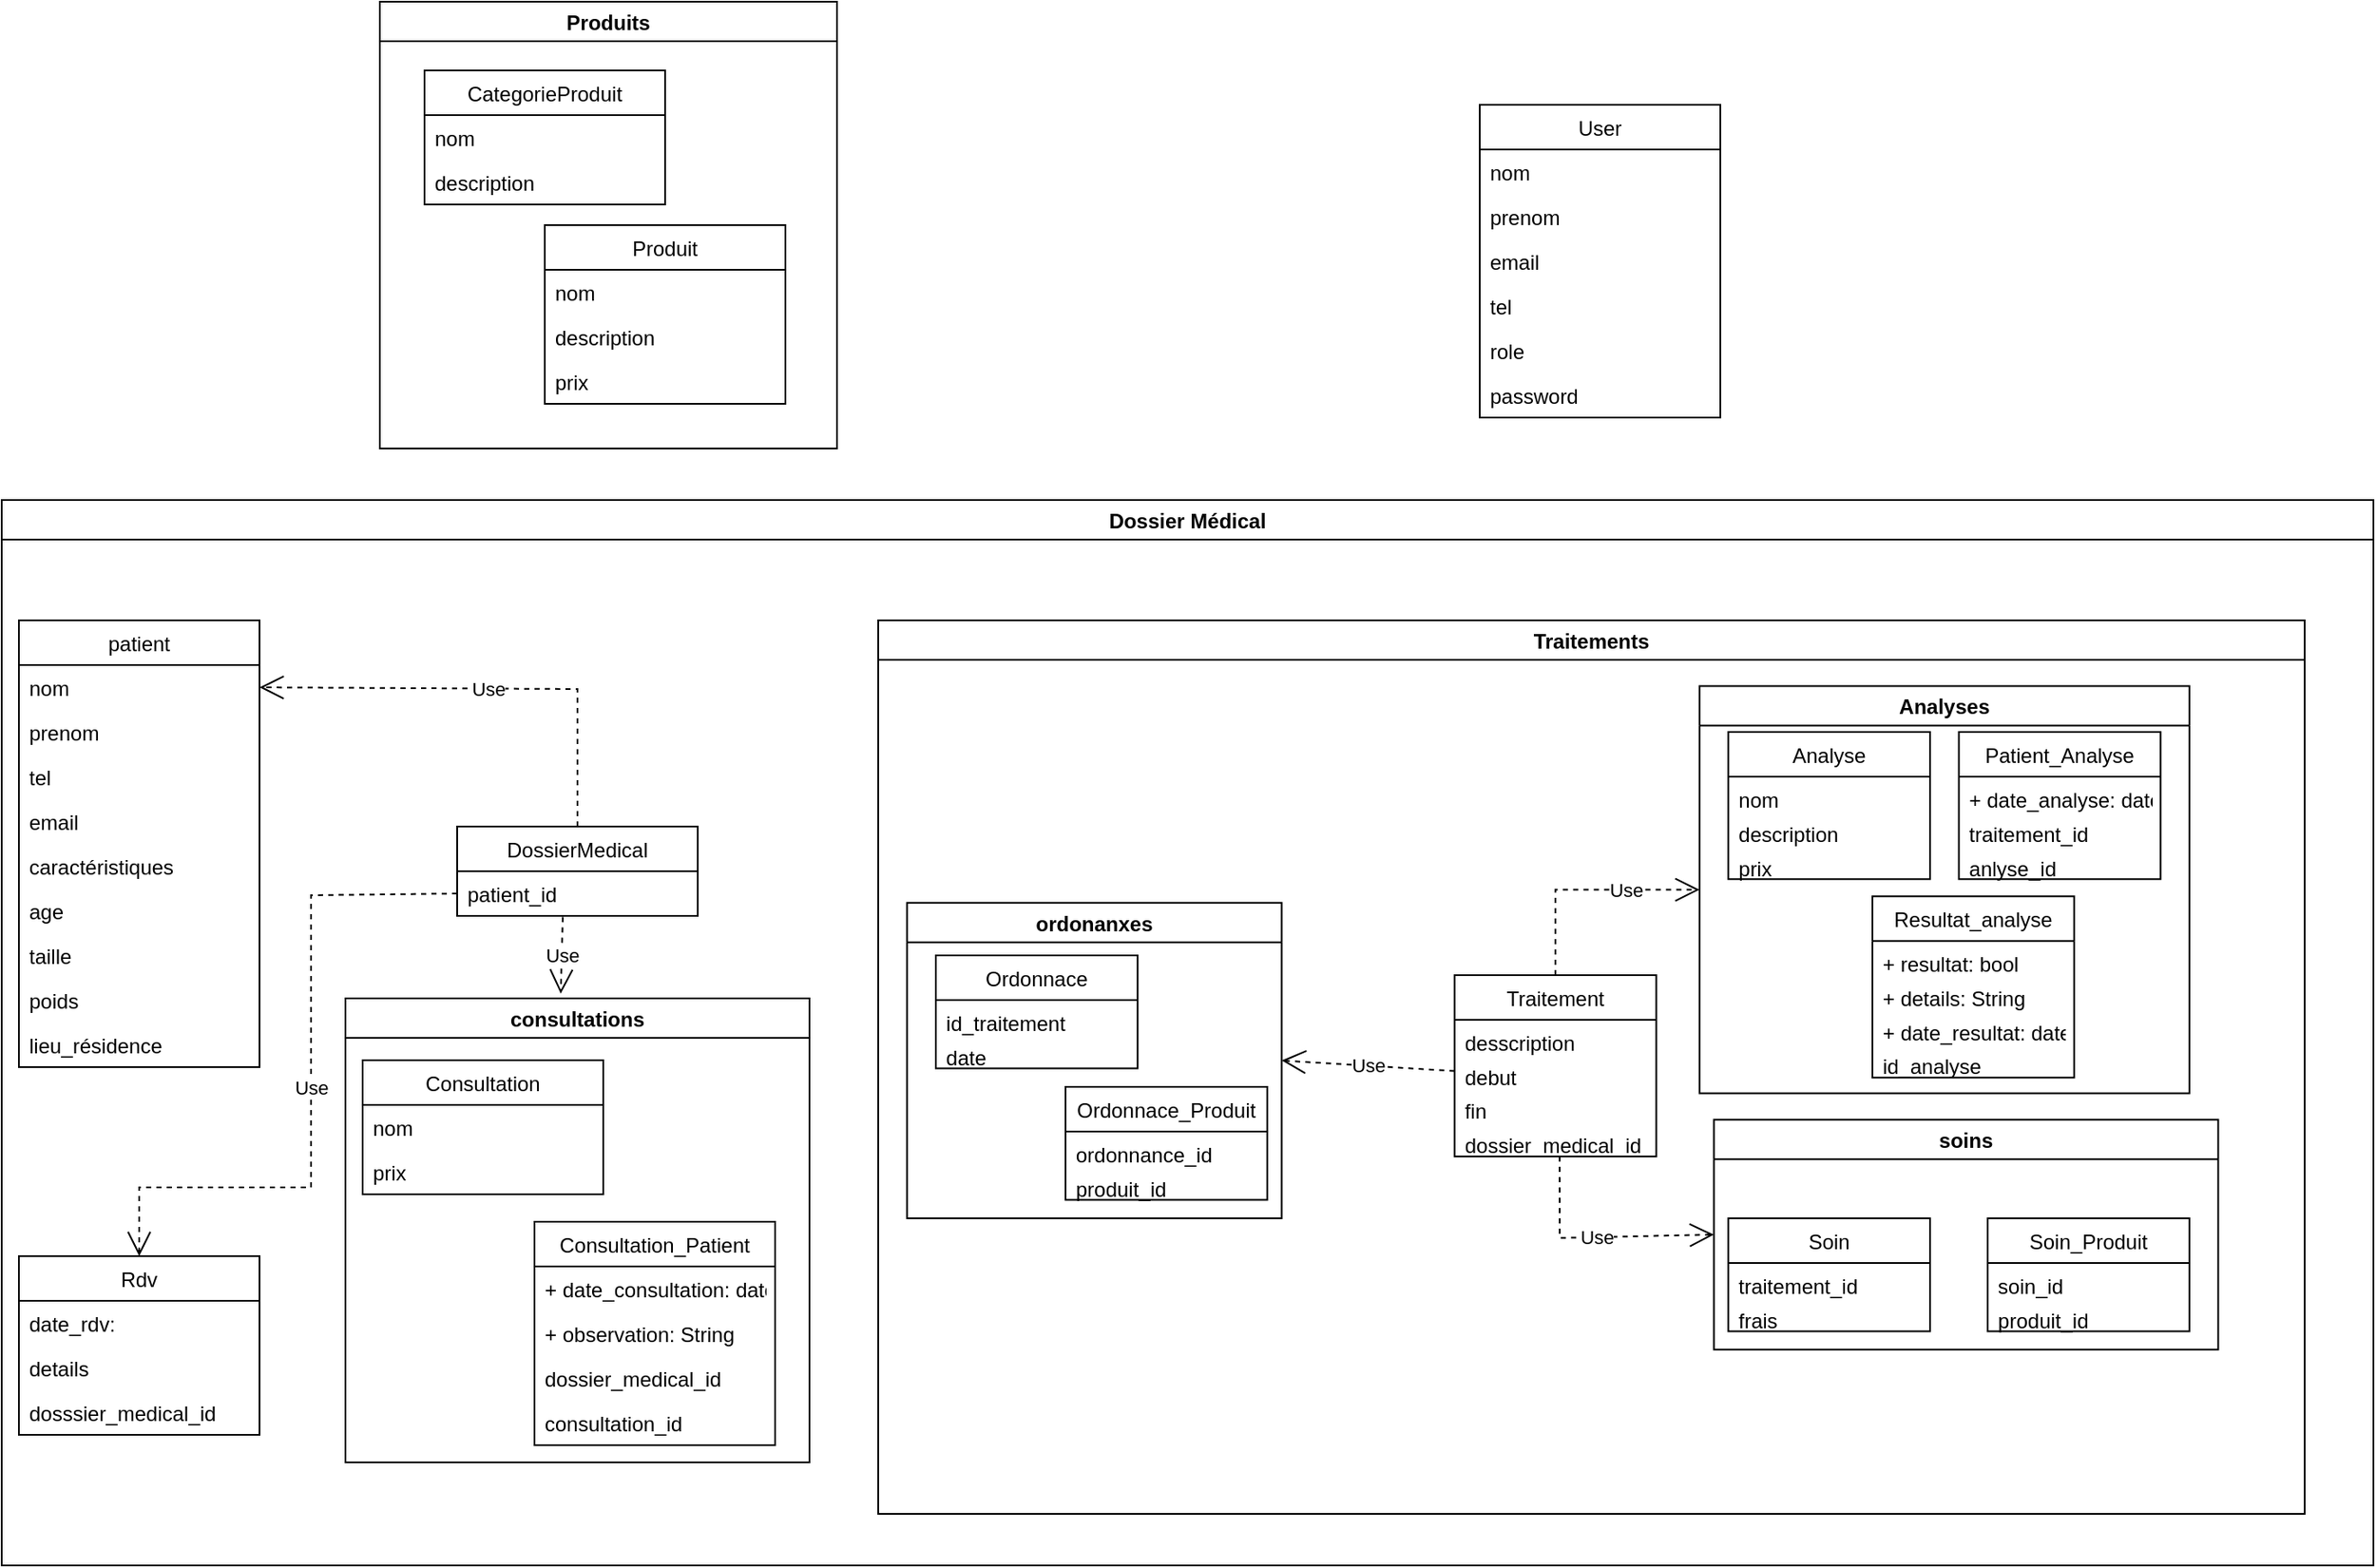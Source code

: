 <mxfile version="19.0.3" type="device" pages="2"><diagram id="3R-8LLZbbyXdLkmlEn0r" name="Page-1"><mxGraphModel dx="1422" dy="878" grid="1" gridSize="10" guides="1" tooltips="1" connect="1" arrows="1" fold="1" page="1" pageScale="1" pageWidth="827" pageHeight="1169" math="0" shadow="0"><root><mxCell id="0"/><mxCell id="1" parent="0"/><mxCell id="2" value="User" style="swimlane;fontStyle=0;childLayout=stackLayout;horizontal=1;startSize=26;fillColor=none;horizontalStack=0;resizeParent=1;resizeParentMax=0;resizeLast=0;collapsible=1;marginBottom=0;" parent="1" vertex="1"><mxGeometry x="1000" y="220" width="140" height="182" as="geometry"/></mxCell><mxCell id="3" value="nom    " style="text;strokeColor=none;fillColor=none;align=left;verticalAlign=top;spacingLeft=4;spacingRight=4;overflow=hidden;rotatable=0;points=[[0,0.5],[1,0.5]];portConstraint=eastwest;" parent="2" vertex="1"><mxGeometry y="26" width="140" height="26" as="geometry"/></mxCell><mxCell id="4" value="prenom" style="text;strokeColor=none;fillColor=none;align=left;verticalAlign=top;spacingLeft=4;spacingRight=4;overflow=hidden;rotatable=0;points=[[0,0.5],[1,0.5]];portConstraint=eastwest;" parent="2" vertex="1"><mxGeometry y="52" width="140" height="26" as="geometry"/></mxCell><mxCell id="5" value="email" style="text;strokeColor=none;fillColor=none;align=left;verticalAlign=top;spacingLeft=4;spacingRight=4;overflow=hidden;rotatable=0;points=[[0,0.5],[1,0.5]];portConstraint=eastwest;" parent="2" vertex="1"><mxGeometry y="78" width="140" height="26" as="geometry"/></mxCell><mxCell id="6" value="tel" style="text;strokeColor=none;fillColor=none;align=left;verticalAlign=top;spacingLeft=4;spacingRight=4;overflow=hidden;rotatable=0;points=[[0,0.5],[1,0.5]];portConstraint=eastwest;" parent="2" vertex="1"><mxGeometry y="104" width="140" height="26" as="geometry"/></mxCell><mxCell id="7" value="role" style="text;strokeColor=none;fillColor=none;align=left;verticalAlign=top;spacingLeft=4;spacingRight=4;overflow=hidden;rotatable=0;points=[[0,0.5],[1,0.5]];portConstraint=eastwest;" parent="2" vertex="1"><mxGeometry y="130" width="140" height="26" as="geometry"/></mxCell><mxCell id="8" value="password" style="text;strokeColor=none;fillColor=none;align=left;verticalAlign=top;spacingLeft=4;spacingRight=4;overflow=hidden;rotatable=0;points=[[0,0.5],[1,0.5]];portConstraint=eastwest;" parent="2" vertex="1"><mxGeometry y="156" width="140" height="26" as="geometry"/></mxCell><mxCell id="atIT_jinpg9_txzNj8BW-77" value="" style="group" vertex="1" connectable="0" parent="1"><mxGeometry x="360" y="160" width="266" height="260" as="geometry"/></mxCell><mxCell id="9" value="Produit" style="swimlane;fontStyle=0;childLayout=stackLayout;horizontal=1;startSize=26;fillColor=none;horizontalStack=0;resizeParent=1;resizeParentMax=0;resizeLast=0;collapsible=1;marginBottom=0;" parent="atIT_jinpg9_txzNj8BW-77" vertex="1"><mxGeometry x="96" y="130" width="140" height="104" as="geometry"/></mxCell><mxCell id="10" value="nom" style="text;strokeColor=none;fillColor=none;align=left;verticalAlign=top;spacingLeft=4;spacingRight=4;overflow=hidden;rotatable=0;points=[[0,0.5],[1,0.5]];portConstraint=eastwest;" parent="9" vertex="1"><mxGeometry y="26" width="140" height="26" as="geometry"/></mxCell><mxCell id="11" value="description" style="text;strokeColor=none;fillColor=none;align=left;verticalAlign=top;spacingLeft=4;spacingRight=4;overflow=hidden;rotatable=0;points=[[0,0.5],[1,0.5]];portConstraint=eastwest;" parent="9" vertex="1"><mxGeometry y="52" width="140" height="26" as="geometry"/></mxCell><mxCell id="12" value="prix" style="text;strokeColor=none;fillColor=none;align=left;verticalAlign=top;spacingLeft=4;spacingRight=4;overflow=hidden;rotatable=0;points=[[0,0.5],[1,0.5]];portConstraint=eastwest;" parent="9" vertex="1"><mxGeometry y="78" width="140" height="26" as="geometry"/></mxCell><mxCell id="21" value="CategorieProduit" style="swimlane;fontStyle=0;childLayout=stackLayout;horizontal=1;startSize=26;fillColor=none;horizontalStack=0;resizeParent=1;resizeParentMax=0;resizeLast=0;collapsible=1;marginBottom=0;" parent="atIT_jinpg9_txzNj8BW-77" vertex="1"><mxGeometry x="26" y="40" width="140" height="78" as="geometry"/></mxCell><mxCell id="22" value="nom" style="text;strokeColor=none;fillColor=none;align=left;verticalAlign=top;spacingLeft=4;spacingRight=4;overflow=hidden;rotatable=0;points=[[0,0.5],[1,0.5]];portConstraint=eastwest;" parent="21" vertex="1"><mxGeometry y="26" width="140" height="26" as="geometry"/></mxCell><mxCell id="23" value="description" style="text;strokeColor=none;fillColor=none;align=left;verticalAlign=top;spacingLeft=4;spacingRight=4;overflow=hidden;rotatable=0;points=[[0,0.5],[1,0.5]];portConstraint=eastwest;" parent="21" vertex="1"><mxGeometry y="52" width="140" height="26" as="geometry"/></mxCell><mxCell id="atIT_jinpg9_txzNj8BW-76" value="Produits" style="swimlane;" vertex="1" parent="atIT_jinpg9_txzNj8BW-77"><mxGeometry width="266" height="260" as="geometry"/></mxCell><mxCell id="atIT_jinpg9_txzNj8BW-85" value="" style="group" vertex="1" connectable="0" parent="1"><mxGeometry x="140" y="450" width="1380" height="620" as="geometry"/></mxCell><mxCell id="phgSLjtCfTI1uQ8niRT6-20" value="Rdv" style="swimlane;fontStyle=0;childLayout=stackLayout;horizontal=1;startSize=26;fillColor=none;horizontalStack=0;resizeParent=1;resizeParentMax=0;resizeLast=0;collapsible=1;marginBottom=0;" parent="atIT_jinpg9_txzNj8BW-85" vertex="1"><mxGeometry x="10" y="440" width="140" height="104" as="geometry"><mxRectangle x="110" y="310" width="50" height="26" as="alternateBounds"/></mxGeometry></mxCell><mxCell id="phgSLjtCfTI1uQ8niRT6-21" value="date_rdv:" style="text;strokeColor=none;fillColor=none;align=left;verticalAlign=top;spacingLeft=4;spacingRight=4;overflow=hidden;rotatable=0;points=[[0,0.5],[1,0.5]];portConstraint=eastwest;" parent="phgSLjtCfTI1uQ8niRT6-20" vertex="1"><mxGeometry y="26" width="140" height="26" as="geometry"/></mxCell><mxCell id="phgSLjtCfTI1uQ8niRT6-22" value="details" style="text;strokeColor=none;fillColor=none;align=left;verticalAlign=top;spacingLeft=4;spacingRight=4;overflow=hidden;rotatable=0;points=[[0,0.5],[1,0.5]];portConstraint=eastwest;" parent="phgSLjtCfTI1uQ8niRT6-20" vertex="1"><mxGeometry y="52" width="140" height="26" as="geometry"/></mxCell><mxCell id="atIT_jinpg9_txzNj8BW-80" value="dosssier_medical_id" style="text;strokeColor=none;fillColor=none;align=left;verticalAlign=top;spacingLeft=4;spacingRight=4;overflow=hidden;rotatable=0;points=[[0,0.5],[1,0.5]];portConstraint=eastwest;" vertex="1" parent="phgSLjtCfTI1uQ8niRT6-20"><mxGeometry y="78" width="140" height="26" as="geometry"/></mxCell><mxCell id="j5Nrd5m9G3m0fPhzjBS5-28" value="patient" style="swimlane;fontStyle=0;childLayout=stackLayout;horizontal=1;startSize=26;fillColor=none;horizontalStack=0;resizeParent=1;resizeParentMax=0;resizeLast=0;collapsible=1;marginBottom=0;" parent="atIT_jinpg9_txzNj8BW-85" vertex="1"><mxGeometry x="10" y="70" width="140" height="260" as="geometry"/></mxCell><mxCell id="atIT_jinpg9_txzNj8BW-57" value="nom" style="text;strokeColor=none;fillColor=none;align=left;verticalAlign=top;spacingLeft=4;spacingRight=4;overflow=hidden;rotatable=0;points=[[0,0.5],[1,0.5]];portConstraint=eastwest;" vertex="1" parent="j5Nrd5m9G3m0fPhzjBS5-28"><mxGeometry y="26" width="140" height="26" as="geometry"/></mxCell><mxCell id="atIT_jinpg9_txzNj8BW-75" value="prenom" style="text;strokeColor=none;fillColor=none;align=left;verticalAlign=top;spacingLeft=4;spacingRight=4;overflow=hidden;rotatable=0;points=[[0,0.5],[1,0.5]];portConstraint=eastwest;" vertex="1" parent="j5Nrd5m9G3m0fPhzjBS5-28"><mxGeometry y="52" width="140" height="26" as="geometry"/></mxCell><mxCell id="atIT_jinpg9_txzNj8BW-74" value="tel" style="text;strokeColor=none;fillColor=none;align=left;verticalAlign=top;spacingLeft=4;spacingRight=4;overflow=hidden;rotatable=0;points=[[0,0.5],[1,0.5]];portConstraint=eastwest;" vertex="1" parent="j5Nrd5m9G3m0fPhzjBS5-28"><mxGeometry y="78" width="140" height="26" as="geometry"/></mxCell><mxCell id="atIT_jinpg9_txzNj8BW-65" value="email" style="text;strokeColor=none;fillColor=none;align=left;verticalAlign=top;spacingLeft=4;spacingRight=4;overflow=hidden;rotatable=0;points=[[0,0.5],[1,0.5]];portConstraint=eastwest;" vertex="1" parent="j5Nrd5m9G3m0fPhzjBS5-28"><mxGeometry y="104" width="140" height="26" as="geometry"/></mxCell><mxCell id="j5Nrd5m9G3m0fPhzjBS5-30" value="caractéristiques" style="text;strokeColor=none;fillColor=none;align=left;verticalAlign=top;spacingLeft=4;spacingRight=4;overflow=hidden;rotatable=0;points=[[0,0.5],[1,0.5]];portConstraint=eastwest;" parent="j5Nrd5m9G3m0fPhzjBS5-28" vertex="1"><mxGeometry y="130" width="140" height="26" as="geometry"/></mxCell><mxCell id="j5Nrd5m9G3m0fPhzjBS5-31" value="age" style="text;strokeColor=none;fillColor=none;align=left;verticalAlign=top;spacingLeft=4;spacingRight=4;overflow=hidden;rotatable=0;points=[[0,0.5],[1,0.5]];portConstraint=eastwest;" parent="j5Nrd5m9G3m0fPhzjBS5-28" vertex="1"><mxGeometry y="156" width="140" height="26" as="geometry"/></mxCell><mxCell id="j5Nrd5m9G3m0fPhzjBS5-32" value="taille" style="text;strokeColor=none;fillColor=none;align=left;verticalAlign=top;spacingLeft=4;spacingRight=4;overflow=hidden;rotatable=0;points=[[0,0.5],[1,0.5]];portConstraint=eastwest;" parent="j5Nrd5m9G3m0fPhzjBS5-28" vertex="1"><mxGeometry y="182" width="140" height="26" as="geometry"/></mxCell><mxCell id="j5Nrd5m9G3m0fPhzjBS5-33" value="poids" style="text;strokeColor=none;fillColor=none;align=left;verticalAlign=top;spacingLeft=4;spacingRight=4;overflow=hidden;rotatable=0;points=[[0,0.5],[1,0.5]];portConstraint=eastwest;" parent="j5Nrd5m9G3m0fPhzjBS5-28" vertex="1"><mxGeometry y="208" width="140" height="26" as="geometry"/></mxCell><mxCell id="GaVoyM0HVTD1RC-HmwLZ-20" value="lieu_résidence" style="text;strokeColor=none;fillColor=none;align=left;verticalAlign=top;spacingLeft=4;spacingRight=4;overflow=hidden;rotatable=0;points=[[0,0.5],[1,0.5]];portConstraint=eastwest;" parent="j5Nrd5m9G3m0fPhzjBS5-28" vertex="1"><mxGeometry y="234" width="140" height="26" as="geometry"/></mxCell><mxCell id="atIT_jinpg9_txzNj8BW-31" value="DossierMedical" style="swimlane;fontStyle=0;childLayout=stackLayout;horizontal=1;startSize=26;fillColor=none;horizontalStack=0;resizeParent=1;resizeParentMax=0;resizeLast=0;collapsible=1;marginBottom=0;" vertex="1" parent="atIT_jinpg9_txzNj8BW-85"><mxGeometry x="265" y="190" width="140" height="52" as="geometry"/></mxCell><mxCell id="atIT_jinpg9_txzNj8BW-33" value="patient_id" style="text;strokeColor=none;fillColor=none;align=left;verticalAlign=top;spacingLeft=4;spacingRight=4;overflow=hidden;rotatable=0;points=[[0,0.5],[1,0.5]];portConstraint=eastwest;" vertex="1" parent="atIT_jinpg9_txzNj8BW-31"><mxGeometry y="26" width="140" height="26" as="geometry"/></mxCell><mxCell id="atIT_jinpg9_txzNj8BW-56" value="" style="group" vertex="1" connectable="0" parent="atIT_jinpg9_txzNj8BW-85"><mxGeometry x="510" y="70" width="830" height="520" as="geometry"/></mxCell><mxCell id="atIT_jinpg9_txzNj8BW-47" value="" style="group" vertex="1" connectable="0" parent="atIT_jinpg9_txzNj8BW-56"><mxGeometry x="486.263" y="290.588" width="293.434" height="133.824" as="geometry"/></mxCell><mxCell id="atIT_jinpg9_txzNj8BW-27" value="Soin" style="swimlane;fontStyle=0;childLayout=stackLayout;horizontal=1;startSize=26;fillColor=none;horizontalStack=0;resizeParent=1;resizeParentMax=0;resizeLast=0;collapsible=1;marginBottom=0;" vertex="1" parent="atIT_jinpg9_txzNj8BW-47"><mxGeometry x="8.384" y="57.353" width="117.374" height="65.765" as="geometry"/></mxCell><mxCell id="atIT_jinpg9_txzNj8BW-29" value="traitement_id" style="text;strokeColor=none;fillColor=none;align=left;verticalAlign=top;spacingLeft=4;spacingRight=4;overflow=hidden;rotatable=0;points=[[0,0.5],[1,0.5]];portConstraint=eastwest;" vertex="1" parent="atIT_jinpg9_txzNj8BW-27"><mxGeometry y="26" width="117.374" height="19.882" as="geometry"/></mxCell><mxCell id="atIT_jinpg9_txzNj8BW-30" value="frais" style="text;strokeColor=none;fillColor=none;align=left;verticalAlign=top;spacingLeft=4;spacingRight=4;overflow=hidden;rotatable=0;points=[[0,0.5],[1,0.5]];portConstraint=eastwest;" vertex="1" parent="atIT_jinpg9_txzNj8BW-27"><mxGeometry y="45.882" width="117.374" height="19.882" as="geometry"/></mxCell><mxCell id="atIT_jinpg9_txzNj8BW-43" value="Soin_Produit" style="swimlane;fontStyle=0;childLayout=stackLayout;horizontal=1;startSize=26;fillColor=none;horizontalStack=0;resizeParent=1;resizeParentMax=0;resizeLast=0;collapsible=1;marginBottom=0;" vertex="1" parent="atIT_jinpg9_txzNj8BW-47"><mxGeometry x="159.293" y="57.353" width="117.374" height="65.765" as="geometry"/></mxCell><mxCell id="atIT_jinpg9_txzNj8BW-44" value="soin_id" style="text;strokeColor=none;fillColor=none;align=left;verticalAlign=top;spacingLeft=4;spacingRight=4;overflow=hidden;rotatable=0;points=[[0,0.5],[1,0.5]];portConstraint=eastwest;" vertex="1" parent="atIT_jinpg9_txzNj8BW-43"><mxGeometry y="26" width="117.374" height="19.882" as="geometry"/></mxCell><mxCell id="atIT_jinpg9_txzNj8BW-45" value="produit_id" style="text;strokeColor=none;fillColor=none;align=left;verticalAlign=top;spacingLeft=4;spacingRight=4;overflow=hidden;rotatable=0;points=[[0,0.5],[1,0.5]];portConstraint=eastwest;" vertex="1" parent="atIT_jinpg9_txzNj8BW-43"><mxGeometry y="45.882" width="117.374" height="19.882" as="geometry"/></mxCell><mxCell id="atIT_jinpg9_txzNj8BW-46" value="soins" style="swimlane;" vertex="1" parent="atIT_jinpg9_txzNj8BW-47"><mxGeometry width="293.434" height="133.824" as="geometry"/></mxCell><mxCell id="atIT_jinpg9_txzNj8BW-50" value="Traitements" style="swimlane;" vertex="1" parent="atIT_jinpg9_txzNj8BW-56"><mxGeometry width="830" height="520" as="geometry"/></mxCell><mxCell id="17" value="Traitement" style="swimlane;fontStyle=0;childLayout=stackLayout;horizontal=1;startSize=26;fillColor=none;horizontalStack=0;resizeParent=1;resizeParentMax=0;resizeLast=0;collapsible=1;marginBottom=0;" parent="atIT_jinpg9_txzNj8BW-50" vertex="1"><mxGeometry x="335.354" y="206.471" width="117.374" height="105.529" as="geometry"/></mxCell><mxCell id="18" value="desscription" style="text;strokeColor=none;fillColor=none;align=left;verticalAlign=top;spacingLeft=4;spacingRight=4;overflow=hidden;rotatable=0;points=[[0,0.5],[1,0.5]];portConstraint=eastwest;" parent="17" vertex="1"><mxGeometry y="26" width="117.374" height="19.882" as="geometry"/></mxCell><mxCell id="19" value="debut" style="text;strokeColor=none;fillColor=none;align=left;verticalAlign=top;spacingLeft=4;spacingRight=4;overflow=hidden;rotatable=0;points=[[0,0.5],[1,0.5]];portConstraint=eastwest;" parent="17" vertex="1"><mxGeometry y="45.882" width="117.374" height="19.882" as="geometry"/></mxCell><mxCell id="20" value="fin" style="text;strokeColor=none;fillColor=none;align=left;verticalAlign=top;spacingLeft=4;spacingRight=4;overflow=hidden;rotatable=0;points=[[0,0.5],[1,0.5]];portConstraint=eastwest;" parent="17" vertex="1"><mxGeometry y="65.765" width="117.374" height="19.882" as="geometry"/></mxCell><mxCell id="j5Nrd5m9G3m0fPhzjBS5-26" value="dossier_medical_id" style="text;strokeColor=none;fillColor=none;align=left;verticalAlign=top;spacingLeft=4;spacingRight=4;overflow=hidden;rotatable=0;points=[[0,0.5],[1,0.5]];portConstraint=eastwest;" parent="17" vertex="1"><mxGeometry y="85.647" width="117.374" height="19.882" as="geometry"/></mxCell><mxCell id="atIT_jinpg9_txzNj8BW-54" value="ordonanxes" style="swimlane;" vertex="1" parent="atIT_jinpg9_txzNj8BW-50"><mxGeometry x="16.768" y="164.412" width="217.98" height="183.529" as="geometry"/></mxCell><mxCell id="j5Nrd5m9G3m0fPhzjBS5-34" value="Ordonnace" style="swimlane;fontStyle=0;childLayout=stackLayout;horizontal=1;startSize=26;fillColor=none;horizontalStack=0;resizeParent=1;resizeParentMax=0;resizeLast=0;collapsible=1;marginBottom=0;" parent="atIT_jinpg9_txzNj8BW-54" vertex="1"><mxGeometry x="16.768" y="30.588" width="117.374" height="65.765" as="geometry"/></mxCell><mxCell id="j5Nrd5m9G3m0fPhzjBS5-36" value="id_traitement" style="text;strokeColor=none;fillColor=none;align=left;verticalAlign=top;spacingLeft=4;spacingRight=4;overflow=hidden;rotatable=0;points=[[0,0.5],[1,0.5]];portConstraint=eastwest;" parent="j5Nrd5m9G3m0fPhzjBS5-34" vertex="1"><mxGeometry y="26" width="117.374" height="19.882" as="geometry"/></mxCell><mxCell id="j5Nrd5m9G3m0fPhzjBS5-37" value="date" style="text;strokeColor=none;fillColor=none;align=left;verticalAlign=top;spacingLeft=4;spacingRight=4;overflow=hidden;rotatable=0;points=[[0,0.5],[1,0.5]];portConstraint=eastwest;" parent="j5Nrd5m9G3m0fPhzjBS5-34" vertex="1"><mxGeometry y="45.882" width="117.374" height="19.882" as="geometry"/></mxCell><mxCell id="atIT_jinpg9_txzNj8BW-40" value="Ordonnace_Produit" style="swimlane;fontStyle=0;childLayout=stackLayout;horizontal=1;startSize=26;fillColor=none;horizontalStack=0;resizeParent=1;resizeParentMax=0;resizeLast=0;collapsible=1;marginBottom=0;" vertex="1" parent="atIT_jinpg9_txzNj8BW-54"><mxGeometry x="92.222" y="107.059" width="117.374" height="65.765" as="geometry"/></mxCell><mxCell id="atIT_jinpg9_txzNj8BW-41" value="ordonnance_id" style="text;strokeColor=none;fillColor=none;align=left;verticalAlign=top;spacingLeft=4;spacingRight=4;overflow=hidden;rotatable=0;points=[[0,0.5],[1,0.5]];portConstraint=eastwest;" vertex="1" parent="atIT_jinpg9_txzNj8BW-40"><mxGeometry y="26" width="117.374" height="19.882" as="geometry"/></mxCell><mxCell id="atIT_jinpg9_txzNj8BW-42" value="produit_id" style="text;strokeColor=none;fillColor=none;align=left;verticalAlign=top;spacingLeft=4;spacingRight=4;overflow=hidden;rotatable=0;points=[[0,0.5],[1,0.5]];portConstraint=eastwest;" vertex="1" parent="atIT_jinpg9_txzNj8BW-40"><mxGeometry y="45.882" width="117.374" height="19.882" as="geometry"/></mxCell><mxCell id="atIT_jinpg9_txzNj8BW-55" value="Use" style="endArrow=open;endSize=12;dashed=1;html=1;rounded=0;exitX=0;exitY=0.5;exitDx=0;exitDy=0;entryX=1;entryY=0.5;entryDx=0;entryDy=0;" edge="1" parent="atIT_jinpg9_txzNj8BW-50" source="19" target="atIT_jinpg9_txzNj8BW-54"><mxGeometry width="160" relative="1" as="geometry"><mxPoint x="285.051" y="214.118" as="sourcePoint"/><mxPoint x="419.192" y="214.118" as="targetPoint"/></mxGeometry></mxCell><mxCell id="atIT_jinpg9_txzNj8BW-52" value="Use" style="endArrow=open;endSize=12;dashed=1;html=1;rounded=0;exitX=0.521;exitY=1;exitDx=0;exitDy=0;exitPerimeter=0;entryX=0;entryY=0.5;entryDx=0;entryDy=0;" edge="1" parent="atIT_jinpg9_txzNj8BW-56" source="j5Nrd5m9G3m0fPhzjBS5-26" target="atIT_jinpg9_txzNj8BW-46"><mxGeometry width="160" relative="1" as="geometry"><mxPoint x="217.98" y="130" as="sourcePoint"/><mxPoint x="352.121" y="130" as="targetPoint"/><Array as="points"><mxPoint x="396.556" y="359.412"/></Array></mxGeometry></mxCell><mxCell id="atIT_jinpg9_txzNj8BW-51" value="Use" style="endArrow=open;endSize=12;dashed=1;html=1;rounded=0;exitX=0.5;exitY=0;exitDx=0;exitDy=0;entryX=0;entryY=0.5;entryDx=0;entryDy=0;" edge="1" parent="atIT_jinpg9_txzNj8BW-56" source="17" target="atIT_jinpg9_txzNj8BW-48"><mxGeometry x="0.355" width="160" relative="1" as="geometry"><mxPoint x="217.98" y="130" as="sourcePoint"/><mxPoint x="352.121" y="130" as="targetPoint"/><Array as="points"><mxPoint x="394.04" y="156.765"/></Array><mxPoint as="offset"/></mxGeometry></mxCell><mxCell id="13" value="Analyse" style="swimlane;fontStyle=0;childLayout=stackLayout;horizontal=1;startSize=26;fillColor=none;horizontalStack=0;resizeParent=1;resizeParentMax=0;resizeLast=0;collapsible=1;marginBottom=0;" parent="atIT_jinpg9_txzNj8BW-56" vertex="1"><mxGeometry x="494.646" y="65.0" width="117.374" height="85.647" as="geometry"/></mxCell><mxCell id="14" value="nom" style="text;strokeColor=none;fillColor=none;align=left;verticalAlign=top;spacingLeft=4;spacingRight=4;overflow=hidden;rotatable=0;points=[[0,0.5],[1,0.5]];portConstraint=eastwest;" parent="13" vertex="1"><mxGeometry y="26" width="117.374" height="19.882" as="geometry"/></mxCell><mxCell id="15" value="description" style="text;strokeColor=none;fillColor=none;align=left;verticalAlign=top;spacingLeft=4;spacingRight=4;overflow=hidden;rotatable=0;points=[[0,0.5],[1,0.5]];portConstraint=eastwest;" parent="13" vertex="1"><mxGeometry y="45.882" width="117.374" height="19.882" as="geometry"/></mxCell><mxCell id="16" value="prix" style="text;strokeColor=none;fillColor=none;align=left;verticalAlign=top;spacingLeft=4;spacingRight=4;overflow=hidden;rotatable=0;points=[[0,0.5],[1,0.5]];portConstraint=eastwest;" parent="13" vertex="1"><mxGeometry y="65.765" width="117.374" height="19.882" as="geometry"/></mxCell><mxCell id="j5Nrd5m9G3m0fPhzjBS5-20" value="Patient_Analyse" style="swimlane;fontStyle=0;childLayout=stackLayout;horizontal=1;startSize=26;fillColor=none;horizontalStack=0;resizeParent=1;resizeParentMax=0;resizeLast=0;collapsible=1;marginBottom=0;" parent="atIT_jinpg9_txzNj8BW-56" vertex="1"><mxGeometry x="628.788" y="65.0" width="117.374" height="85.647" as="geometry"><mxRectangle x="530" y="240" width="120" height="26" as="alternateBounds"/></mxGeometry></mxCell><mxCell id="j5Nrd5m9G3m0fPhzjBS5-21" value="+ date_analyse: date" style="text;strokeColor=none;fillColor=none;align=left;verticalAlign=top;spacingLeft=4;spacingRight=4;overflow=hidden;rotatable=0;points=[[0,0.5],[1,0.5]];portConstraint=eastwest;" parent="j5Nrd5m9G3m0fPhzjBS5-20" vertex="1"><mxGeometry y="26" width="117.374" height="19.882" as="geometry"/></mxCell><mxCell id="j5Nrd5m9G3m0fPhzjBS5-22" value="traitement_id" style="text;strokeColor=none;fillColor=none;align=left;verticalAlign=top;spacingLeft=4;spacingRight=4;overflow=hidden;rotatable=0;points=[[0,0.5],[1,0.5]];portConstraint=eastwest;" parent="j5Nrd5m9G3m0fPhzjBS5-20" vertex="1"><mxGeometry y="45.882" width="117.374" height="19.882" as="geometry"/></mxCell><mxCell id="j5Nrd5m9G3m0fPhzjBS5-23" value="anlyse_id" style="text;strokeColor=none;fillColor=none;align=left;verticalAlign=top;spacingLeft=4;spacingRight=4;overflow=hidden;rotatable=0;points=[[0,0.5],[1,0.5]];portConstraint=eastwest;" parent="j5Nrd5m9G3m0fPhzjBS5-20" vertex="1"><mxGeometry y="65.765" width="117.374" height="19.882" as="geometry"/></mxCell><mxCell id="wS-rJsNqj6_tScHLBq5G-20" value="Resultat_analyse" style="swimlane;fontStyle=0;childLayout=stackLayout;horizontal=1;startSize=26;fillColor=none;horizontalStack=0;resizeParent=1;resizeParentMax=0;resizeLast=0;collapsible=1;marginBottom=0;" parent="atIT_jinpg9_txzNj8BW-56" vertex="1"><mxGeometry x="578.485" y="160.588" width="117.374" height="105.529" as="geometry"><mxRectangle x="520" y="220" width="120" height="26" as="alternateBounds"/></mxGeometry></mxCell><mxCell id="wS-rJsNqj6_tScHLBq5G-21" value="+ resultat: bool" style="text;strokeColor=none;fillColor=none;align=left;verticalAlign=top;spacingLeft=4;spacingRight=4;overflow=hidden;rotatable=0;points=[[0,0.5],[1,0.5]];portConstraint=eastwest;" parent="wS-rJsNqj6_tScHLBq5G-20" vertex="1"><mxGeometry y="26" width="117.374" height="19.882" as="geometry"/></mxCell><mxCell id="wS-rJsNqj6_tScHLBq5G-22" value="+ details: String" style="text;strokeColor=none;fillColor=none;align=left;verticalAlign=top;spacingLeft=4;spacingRight=4;overflow=hidden;rotatable=0;points=[[0,0.5],[1,0.5]];portConstraint=eastwest;" parent="wS-rJsNqj6_tScHLBq5G-20" vertex="1"><mxGeometry y="45.882" width="117.374" height="19.882" as="geometry"/></mxCell><mxCell id="wS-rJsNqj6_tScHLBq5G-23" value="+ date_resultat: date" style="text;strokeColor=none;fillColor=none;align=left;verticalAlign=top;spacingLeft=4;spacingRight=4;overflow=hidden;rotatable=0;points=[[0,0.5],[1,0.5]];portConstraint=eastwest;" parent="wS-rJsNqj6_tScHLBq5G-20" vertex="1"><mxGeometry y="65.765" width="117.374" height="19.882" as="geometry"/></mxCell><mxCell id="wS-rJsNqj6_tScHLBq5G-25" value="id_analyse" style="text;strokeColor=none;fillColor=none;align=left;verticalAlign=top;spacingLeft=4;spacingRight=4;overflow=hidden;rotatable=0;points=[[0,0.5],[1,0.5]];portConstraint=eastwest;" parent="wS-rJsNqj6_tScHLBq5G-20" vertex="1"><mxGeometry y="85.647" width="117.374" height="19.882" as="geometry"/></mxCell><mxCell id="atIT_jinpg9_txzNj8BW-48" value="Analyses" style="swimlane;" vertex="1" parent="atIT_jinpg9_txzNj8BW-56"><mxGeometry x="477.879" y="38.235" width="285.051" height="237.059" as="geometry"/></mxCell><mxCell id="atIT_jinpg9_txzNj8BW-79" value="" style="group" vertex="1" connectable="0" parent="atIT_jinpg9_txzNj8BW-85"><mxGeometry x="200" y="290" width="270" height="270" as="geometry"/></mxCell><mxCell id="atIT_jinpg9_txzNj8BW-35" value="Consultation" style="swimlane;fontStyle=0;childLayout=stackLayout;horizontal=1;startSize=26;fillColor=none;horizontalStack=0;resizeParent=1;resizeParentMax=0;resizeLast=0;collapsible=1;marginBottom=0;" vertex="1" parent="atIT_jinpg9_txzNj8BW-79"><mxGeometry x="10" y="36" width="140" height="78" as="geometry"><mxRectangle x="160" y="414" width="100" height="26" as="alternateBounds"/></mxGeometry></mxCell><mxCell id="atIT_jinpg9_txzNj8BW-36" value="nom" style="text;strokeColor=none;fillColor=none;align=left;verticalAlign=top;spacingLeft=4;spacingRight=4;overflow=hidden;rotatable=0;points=[[0,0.5],[1,0.5]];portConstraint=eastwest;" vertex="1" parent="atIT_jinpg9_txzNj8BW-35"><mxGeometry y="26" width="140" height="26" as="geometry"/></mxCell><mxCell id="atIT_jinpg9_txzNj8BW-37" value="prix" style="text;strokeColor=none;fillColor=none;align=left;verticalAlign=top;spacingLeft=4;spacingRight=4;overflow=hidden;rotatable=0;points=[[0,0.5],[1,0.5]];portConstraint=eastwest;" vertex="1" parent="atIT_jinpg9_txzNj8BW-35"><mxGeometry y="52" width="140" height="26" as="geometry"/></mxCell><mxCell id="5GrambO8qjv_SLvuBqBZ-20" value="Consultation_Patient" style="swimlane;fontStyle=0;childLayout=stackLayout;horizontal=1;startSize=26;fillColor=none;horizontalStack=0;resizeParent=1;resizeParentMax=0;resizeLast=0;collapsible=1;marginBottom=0;" parent="atIT_jinpg9_txzNj8BW-79" vertex="1"><mxGeometry x="110" y="130" width="140" height="130" as="geometry"><mxRectangle x="160" y="414" width="100" height="26" as="alternateBounds"/></mxGeometry></mxCell><mxCell id="5GrambO8qjv_SLvuBqBZ-21" value="+ date_consultation: date" style="text;strokeColor=none;fillColor=none;align=left;verticalAlign=top;spacingLeft=4;spacingRight=4;overflow=hidden;rotatable=0;points=[[0,0.5],[1,0.5]];portConstraint=eastwest;" parent="5GrambO8qjv_SLvuBqBZ-20" vertex="1"><mxGeometry y="26" width="140" height="26" as="geometry"/></mxCell><mxCell id="5GrambO8qjv_SLvuBqBZ-22" value="+ observation: String" style="text;strokeColor=none;fillColor=none;align=left;verticalAlign=top;spacingLeft=4;spacingRight=4;overflow=hidden;rotatable=0;points=[[0,0.5],[1,0.5]];portConstraint=eastwest;" parent="5GrambO8qjv_SLvuBqBZ-20" vertex="1"><mxGeometry y="52" width="140" height="26" as="geometry"/></mxCell><mxCell id="j5Nrd5m9G3m0fPhzjBS5-25" value="dossier_medical_id" style="text;strokeColor=none;fillColor=none;align=left;verticalAlign=top;spacingLeft=4;spacingRight=4;overflow=hidden;rotatable=0;points=[[0,0.5],[1,0.5]];portConstraint=eastwest;" parent="5GrambO8qjv_SLvuBqBZ-20" vertex="1"><mxGeometry y="78" width="140" height="26" as="geometry"/></mxCell><mxCell id="j5Nrd5m9G3m0fPhzjBS5-27" value="consultation_id" style="text;strokeColor=none;fillColor=none;align=left;verticalAlign=top;spacingLeft=4;spacingRight=4;overflow=hidden;rotatable=0;points=[[0,0.5],[1,0.5]];portConstraint=eastwest;" parent="5GrambO8qjv_SLvuBqBZ-20" vertex="1"><mxGeometry y="104" width="140" height="26" as="geometry"/></mxCell><mxCell id="atIT_jinpg9_txzNj8BW-78" value="consultations" style="swimlane;" vertex="1" parent="atIT_jinpg9_txzNj8BW-79"><mxGeometry width="270" height="270" as="geometry"/></mxCell><mxCell id="atIT_jinpg9_txzNj8BW-81" value="Use" style="endArrow=open;endSize=12;dashed=1;html=1;rounded=0;exitX=0.439;exitY=1.027;exitDx=0;exitDy=0;exitPerimeter=0;entryX=0.464;entryY=-0.01;entryDx=0;entryDy=0;entryPerimeter=0;" edge="1" parent="atIT_jinpg9_txzNj8BW-85" source="atIT_jinpg9_txzNj8BW-33" target="atIT_jinpg9_txzNj8BW-78"><mxGeometry width="160" relative="1" as="geometry"><mxPoint x="430" y="330" as="sourcePoint"/><mxPoint x="410" y="260" as="targetPoint"/></mxGeometry></mxCell><mxCell id="atIT_jinpg9_txzNj8BW-82" value="Use" style="endArrow=open;endSize=12;dashed=1;html=1;rounded=0;exitX=0;exitY=0.5;exitDx=0;exitDy=0;entryX=0.5;entryY=0;entryDx=0;entryDy=0;" edge="1" parent="atIT_jinpg9_txzNj8BW-85" source="atIT_jinpg9_txzNj8BW-33" target="phgSLjtCfTI1uQ8niRT6-20"><mxGeometry width="160" relative="1" as="geometry"><mxPoint x="430" y="330" as="sourcePoint"/><mxPoint x="590" y="330" as="targetPoint"/><Array as="points"><mxPoint x="180" y="230"/><mxPoint x="180" y="400"/><mxPoint x="80" y="400"/></Array></mxGeometry></mxCell><mxCell id="atIT_jinpg9_txzNj8BW-83" value="Use" style="endArrow=open;endSize=12;dashed=1;html=1;rounded=0;exitX=0.5;exitY=0;exitDx=0;exitDy=0;entryX=1;entryY=0.5;entryDx=0;entryDy=0;" edge="1" parent="atIT_jinpg9_txzNj8BW-85" source="atIT_jinpg9_txzNj8BW-31" target="atIT_jinpg9_txzNj8BW-57"><mxGeometry width="160" relative="1" as="geometry"><mxPoint x="430" y="330" as="sourcePoint"/><mxPoint x="320" y="100" as="targetPoint"/><Array as="points"><mxPoint x="335" y="110"/></Array></mxGeometry></mxCell><mxCell id="atIT_jinpg9_txzNj8BW-84" value="Dossier Médical" style="swimlane;" vertex="1" parent="atIT_jinpg9_txzNj8BW-85"><mxGeometry width="1380" height="620" as="geometry"/></mxCell></root></mxGraphModel></diagram><diagram id="1E4fghBPJywVTsJl-i3B" name="Page-2"><mxGraphModel dx="1422" dy="878" grid="1" gridSize="10" guides="1" tooltips="1" connect="1" arrows="1" fold="1" page="1" pageScale="1" pageWidth="827" pageHeight="1169" math="0" shadow="0"><root><mxCell id="Qcw9qRvmat--1h-xRJNB-0"/><mxCell id="Qcw9qRvmat--1h-xRJNB-1" parent="Qcw9qRvmat--1h-xRJNB-0"/><mxCell id="Qcw9qRvmat--1h-xRJNB-2" value="" style="endArrow=none;html=1;rounded=0;entryX=0;entryY=0.5;entryDx=0;entryDy=0;exitX=1;exitY=0.5;exitDx=0;exitDy=0;" parent="Qcw9qRvmat--1h-xRJNB-1" source="Qcw9qRvmat--1h-xRJNB-17" target="Qcw9qRvmat--1h-xRJNB-22" edge="1"><mxGeometry width="50" height="50" relative="1" as="geometry"><mxPoint x="620" y="330" as="sourcePoint"/><mxPoint x="820" y="330" as="targetPoint"/></mxGeometry></mxCell><mxCell id="Qcw9qRvmat--1h-xRJNB-3" value="" style="endArrow=block;html=1;rounded=0;endFill=0;endSize=16;entryX=0.5;entryY=1;entryDx=0;entryDy=0;exitX=0.5;exitY=0;exitDx=0;exitDy=0;" parent="Qcw9qRvmat--1h-xRJNB-1" source="Qcw9qRvmat--1h-xRJNB-6" target="Qcw9qRvmat--1h-xRJNB-52" edge="1"><mxGeometry width="50" height="50" relative="1" as="geometry"><mxPoint x="310" y="230" as="sourcePoint"/><mxPoint x="310" y="150" as="targetPoint"/></mxGeometry></mxCell><mxCell id="Qcw9qRvmat--1h-xRJNB-4" value="" style="endArrow=none;html=1;rounded=0;endSize=16;entryX=0;entryY=0.5;entryDx=0;entryDy=0;exitX=1;exitY=0.5;exitDx=0;exitDy=0;" parent="Qcw9qRvmat--1h-xRJNB-1" source="Qcw9qRvmat--1h-xRJNB-13" target="Qcw9qRvmat--1h-xRJNB-15" edge="1"><mxGeometry width="50" height="50" relative="1" as="geometry"><mxPoint x="220" y="110" as="sourcePoint"/><mxPoint x="390" y="110" as="targetPoint"/></mxGeometry></mxCell><mxCell id="Qcw9qRvmat--1h-xRJNB-5" value="" style="endArrow=none;html=1;rounded=0;endSize=16;entryX=0;entryY=0.5;entryDx=0;entryDy=0;exitX=1;exitY=0.5;exitDx=0;exitDy=0;" parent="Qcw9qRvmat--1h-xRJNB-1" source="Qcw9qRvmat--1h-xRJNB-9" target="Qcw9qRvmat--1h-xRJNB-11" edge="1"><mxGeometry width="50" height="50" relative="1" as="geometry"><mxPoint x="170" y="245" as="sourcePoint"/><mxPoint x="340" y="245" as="targetPoint"/></mxGeometry></mxCell><mxCell id="Qcw9qRvmat--1h-xRJNB-6" value="Medecin" style="swimlane;fontStyle=0;childLayout=stackLayout;horizontal=1;startSize=26;fillColor=none;horizontalStack=0;resizeParent=1;resizeParentMax=0;resizeLast=0;collapsible=1;marginBottom=0;" parent="Qcw9qRvmat--1h-xRJNB-1" vertex="1" collapsed="1"><mxGeometry x="270" y="266" width="80" height="26" as="geometry"><mxRectangle x="270" y="240" width="140" height="78" as="alternateBounds"/></mxGeometry></mxCell><mxCell id="Qcw9qRvmat--1h-xRJNB-7" value="+ specialite: String" style="text;strokeColor=none;fillColor=none;align=left;verticalAlign=top;spacingLeft=4;spacingRight=4;overflow=hidden;rotatable=0;points=[[0,0.5],[1,0.5]];portConstraint=eastwest;fontStyle=0" parent="Qcw9qRvmat--1h-xRJNB-6" vertex="1"><mxGeometry y="26" width="80" height="26" as="geometry"/></mxCell><mxCell id="Qcw9qRvmat--1h-xRJNB-8" value="+ role: &quot;A021" style="text;strokeColor=none;fillColor=none;align=left;verticalAlign=top;spacingLeft=4;spacingRight=4;overflow=hidden;rotatable=0;points=[[0,0.5],[1,0.5]];portConstraint=eastwest;" parent="Qcw9qRvmat--1h-xRJNB-6" vertex="1"><mxGeometry y="52" width="80" height="26" as="geometry"/></mxCell><mxCell id="Qcw9qRvmat--1h-xRJNB-9" value="Caissier" style="swimlane;fontStyle=0;childLayout=stackLayout;horizontal=1;startSize=26;fillColor=none;horizontalStack=0;resizeParent=1;resizeParentMax=0;resizeLast=0;collapsible=1;marginBottom=0;" parent="Qcw9qRvmat--1h-xRJNB-1" vertex="1" collapsed="1"><mxGeometry x="180" y="230" width="80" height="26" as="geometry"><mxRectangle x="910" y="130" width="140" height="52" as="alternateBounds"/></mxGeometry></mxCell><mxCell id="Qcw9qRvmat--1h-xRJNB-10" value="+ role: &quot;A020" style="text;strokeColor=none;fillColor=none;align=left;verticalAlign=top;spacingLeft=4;spacingRight=4;overflow=hidden;rotatable=0;points=[[0,0.5],[1,0.5]];portConstraint=eastwest;" parent="Qcw9qRvmat--1h-xRJNB-9" vertex="1"><mxGeometry y="26" width="80" height="26" as="geometry"/></mxCell><mxCell id="Qcw9qRvmat--1h-xRJNB-11" value="Laboratin" style="swimlane;fontStyle=0;childLayout=stackLayout;horizontal=1;startSize=26;fillColor=none;horizontalStack=0;resizeParent=1;resizeParentMax=0;resizeLast=0;collapsible=1;marginBottom=0;" parent="Qcw9qRvmat--1h-xRJNB-1" vertex="1" collapsed="1"><mxGeometry x="360" y="230" width="80" height="26" as="geometry"><mxRectangle x="950" y="200" width="140" height="52" as="alternateBounds"/></mxGeometry></mxCell><mxCell id="Qcw9qRvmat--1h-xRJNB-12" value="+ role: &quot;A01" style="text;strokeColor=none;fillColor=none;align=left;verticalAlign=top;spacingLeft=4;spacingRight=4;overflow=hidden;rotatable=0;points=[[0,0.5],[1,0.5]];portConstraint=eastwest;" parent="Qcw9qRvmat--1h-xRJNB-11" vertex="1"><mxGeometry y="26" width="80" height="26" as="geometry"/></mxCell><mxCell id="Qcw9qRvmat--1h-xRJNB-13" value="Soignant" style="swimlane;fontStyle=0;childLayout=stackLayout;horizontal=1;startSize=26;fillColor=none;horizontalStack=0;resizeParent=1;resizeParentMax=0;resizeLast=0;collapsible=1;marginBottom=0;" parent="Qcw9qRvmat--1h-xRJNB-1" vertex="1" collapsed="1"><mxGeometry x="180" y="180" width="80" height="26" as="geometry"><mxRectangle x="970" y="280" width="140" height="52" as="alternateBounds"/></mxGeometry></mxCell><mxCell id="Qcw9qRvmat--1h-xRJNB-14" value="+ role: &quot;A01" style="text;strokeColor=none;fillColor=none;align=left;verticalAlign=top;spacingLeft=4;spacingRight=4;overflow=hidden;rotatable=0;points=[[0,0.5],[1,0.5]];portConstraint=eastwest;" parent="Qcw9qRvmat--1h-xRJNB-13" vertex="1"><mxGeometry y="26" width="80" height="26" as="geometry"/></mxCell><mxCell id="Qcw9qRvmat--1h-xRJNB-15" value="Pharmacien" style="swimlane;fontStyle=0;childLayout=stackLayout;horizontal=1;startSize=26;fillColor=none;horizontalStack=0;resizeParent=1;resizeParentMax=0;resizeLast=0;collapsible=1;marginBottom=0;" parent="Qcw9qRvmat--1h-xRJNB-1" vertex="1" collapsed="1"><mxGeometry x="360" y="180" width="100" height="26" as="geometry"><mxRectangle x="960" y="394" width="140" height="52" as="alternateBounds"/></mxGeometry></mxCell><mxCell id="Qcw9qRvmat--1h-xRJNB-16" value="+ role: &quot;A01" style="text;strokeColor=none;fillColor=none;align=left;verticalAlign=top;spacingLeft=4;spacingRight=4;overflow=hidden;rotatable=0;points=[[0,0.5],[1,0.5]];portConstraint=eastwest;" parent="Qcw9qRvmat--1h-xRJNB-15" vertex="1"><mxGeometry y="26" width="100" height="26" as="geometry"/></mxCell><mxCell id="Qcw9qRvmat--1h-xRJNB-17" value="Patient" style="swimlane;fontStyle=0;childLayout=stackLayout;horizontal=1;startSize=26;fillColor=none;horizontalStack=0;resizeParent=1;resizeParentMax=0;resizeLast=0;collapsible=1;marginBottom=0;" parent="Qcw9qRvmat--1h-xRJNB-1" vertex="1" collapsed="1"><mxGeometry x="390" y="350" width="70" height="26" as="geometry"><mxRectangle x="390" y="350" width="140" height="130" as="alternateBounds"/></mxGeometry></mxCell><mxCell id="Qcw9qRvmat--1h-xRJNB-18" value="+ nom: String" style="text;strokeColor=none;fillColor=none;align=left;verticalAlign=top;spacingLeft=4;spacingRight=4;overflow=hidden;rotatable=0;points=[[0,0.5],[1,0.5]];portConstraint=eastwest;" parent="Qcw9qRvmat--1h-xRJNB-17" vertex="1"><mxGeometry y="26" width="70" height="26" as="geometry"/></mxCell><mxCell id="Qcw9qRvmat--1h-xRJNB-19" value="+ prenom: String" style="text;strokeColor=none;fillColor=none;align=left;verticalAlign=top;spacingLeft=4;spacingRight=4;overflow=hidden;rotatable=0;points=[[0,0.5],[1,0.5]];portConstraint=eastwest;" parent="Qcw9qRvmat--1h-xRJNB-17" vertex="1"><mxGeometry y="52" width="70" height="26" as="geometry"/></mxCell><mxCell id="Qcw9qRvmat--1h-xRJNB-20" value="+ email: String" style="text;strokeColor=none;fillColor=none;align=left;verticalAlign=top;spacingLeft=4;spacingRight=4;overflow=hidden;rotatable=0;points=[[0,0.5],[1,0.5]];portConstraint=eastwest;" parent="Qcw9qRvmat--1h-xRJNB-17" vertex="1"><mxGeometry y="78" width="70" height="26" as="geometry"/></mxCell><mxCell id="Qcw9qRvmat--1h-xRJNB-21" value="+ tel: int" style="text;strokeColor=none;fillColor=none;align=left;verticalAlign=top;spacingLeft=4;spacingRight=4;overflow=hidden;rotatable=0;points=[[0,0.5],[1,0.5]];portConstraint=eastwest;" parent="Qcw9qRvmat--1h-xRJNB-17" vertex="1"><mxGeometry y="104" width="70" height="26" as="geometry"/></mxCell><mxCell id="Qcw9qRvmat--1h-xRJNB-22" value="Analyse" style="swimlane;fontStyle=0;childLayout=stackLayout;horizontal=1;startSize=26;fillColor=none;horizontalStack=0;resizeParent=1;resizeParentMax=0;resizeLast=0;collapsible=1;marginBottom=0;" parent="Qcw9qRvmat--1h-xRJNB-1" vertex="1"><mxGeometry x="830" y="350" width="140" height="104" as="geometry"><mxRectangle x="830" y="350" width="80" height="26" as="alternateBounds"/></mxGeometry></mxCell><mxCell id="Qcw9qRvmat--1h-xRJNB-23" value="+ nom: String" style="text;strokeColor=none;fillColor=none;align=left;verticalAlign=top;spacingLeft=4;spacingRight=4;overflow=hidden;rotatable=0;points=[[0,0.5],[1,0.5]];portConstraint=eastwest;" parent="Qcw9qRvmat--1h-xRJNB-22" vertex="1"><mxGeometry y="26" width="140" height="26" as="geometry"/></mxCell><mxCell id="Qcw9qRvmat--1h-xRJNB-24" value="+ description: String" style="text;strokeColor=none;fillColor=none;align=left;verticalAlign=top;spacingLeft=4;spacingRight=4;overflow=hidden;rotatable=0;points=[[0,0.5],[1,0.5]];portConstraint=eastwest;" parent="Qcw9qRvmat--1h-xRJNB-22" vertex="1"><mxGeometry y="52" width="140" height="26" as="geometry"/></mxCell><mxCell id="Qcw9qRvmat--1h-xRJNB-25" value="+ prix: int" style="text;strokeColor=none;fillColor=none;align=left;verticalAlign=top;spacingLeft=4;spacingRight=4;overflow=hidden;rotatable=0;points=[[0,0.5],[1,0.5]];portConstraint=eastwest;" parent="Qcw9qRvmat--1h-xRJNB-22" vertex="1"><mxGeometry y="78" width="140" height="26" as="geometry"/></mxCell><mxCell id="Qcw9qRvmat--1h-xRJNB-26" value="Patient_Analyse" style="swimlane;fontStyle=0;childLayout=stackLayout;horizontal=1;startSize=26;fillColor=none;horizontalStack=0;resizeParent=1;resizeParentMax=0;resizeLast=0;collapsible=1;marginBottom=0;" parent="Qcw9qRvmat--1h-xRJNB-1" vertex="1" collapsed="1"><mxGeometry x="660" y="284" width="120" height="26" as="geometry"><mxRectangle x="660" y="284" width="140" height="52" as="alternateBounds"/></mxGeometry></mxCell><mxCell id="Qcw9qRvmat--1h-xRJNB-27" value="+ date_analyse: date" style="text;strokeColor=none;fillColor=none;align=left;verticalAlign=top;spacingLeft=4;spacingRight=4;overflow=hidden;rotatable=0;points=[[0,0.5],[1,0.5]];portConstraint=eastwest;" parent="Qcw9qRvmat--1h-xRJNB-26" vertex="1"><mxGeometry y="26" width="120" height="26" as="geometry"/></mxCell><mxCell id="Qcw9qRvmat--1h-xRJNB-28" value="" style="endArrow=none;dashed=1;html=1;dashPattern=1 3;strokeWidth=2;rounded=0;startSize=6;endSize=19;targetPerimeterSpacing=24;exitX=0.5;exitY=1;exitDx=0;exitDy=0;" parent="Qcw9qRvmat--1h-xRJNB-1" source="Qcw9qRvmat--1h-xRJNB-26" edge="1"><mxGeometry width="50" height="50" relative="1" as="geometry"><mxPoint x="710" y="290" as="sourcePoint"/><mxPoint x="720" y="360" as="targetPoint"/></mxGeometry></mxCell><mxCell id="Qcw9qRvmat--1h-xRJNB-29" value="Resultat_analyse" style="swimlane;fontStyle=0;childLayout=stackLayout;horizontal=1;startSize=26;fillColor=none;horizontalStack=0;resizeParent=1;resizeParentMax=0;resizeLast=0;collapsible=1;marginBottom=0;" parent="Qcw9qRvmat--1h-xRJNB-1" vertex="1" collapsed="1"><mxGeometry x="520" y="220" width="120" height="26" as="geometry"><mxRectangle x="520" y="220" width="140" height="104" as="alternateBounds"/></mxGeometry></mxCell><mxCell id="Qcw9qRvmat--1h-xRJNB-30" value="+ resultat: bool" style="text;strokeColor=none;fillColor=none;align=left;verticalAlign=top;spacingLeft=4;spacingRight=4;overflow=hidden;rotatable=0;points=[[0,0.5],[1,0.5]];portConstraint=eastwest;" parent="Qcw9qRvmat--1h-xRJNB-29" vertex="1"><mxGeometry y="26" width="120" height="26" as="geometry"/></mxCell><mxCell id="Qcw9qRvmat--1h-xRJNB-31" value="+ details: String" style="text;strokeColor=none;fillColor=none;align=left;verticalAlign=top;spacingLeft=4;spacingRight=4;overflow=hidden;rotatable=0;points=[[0,0.5],[1,0.5]];portConstraint=eastwest;" parent="Qcw9qRvmat--1h-xRJNB-29" vertex="1"><mxGeometry y="52" width="120" height="26" as="geometry"/></mxCell><mxCell id="Qcw9qRvmat--1h-xRJNB-32" value="+ date_resultat: date" style="text;strokeColor=none;fillColor=none;align=left;verticalAlign=top;spacingLeft=4;spacingRight=4;overflow=hidden;rotatable=0;points=[[0,0.5],[1,0.5]];portConstraint=eastwest;" parent="Qcw9qRvmat--1h-xRJNB-29" vertex="1"><mxGeometry y="78" width="120" height="26" as="geometry"/></mxCell><mxCell id="Qcw9qRvmat--1h-xRJNB-33" value="" style="endArrow=none;html=1;rounded=0;startSize=6;endSize=19;targetPerimeterSpacing=24;entryX=0;entryY=0.5;entryDx=0;entryDy=0;exitX=0.5;exitY=1;exitDx=0;exitDy=0;" parent="Qcw9qRvmat--1h-xRJNB-1" source="Qcw9qRvmat--1h-xRJNB-11" target="Qcw9qRvmat--1h-xRJNB-26" edge="1"><mxGeometry width="50" height="50" relative="1" as="geometry"><mxPoint x="480" y="250" as="sourcePoint"/><mxPoint x="750" y="360" as="targetPoint"/><Array as="points"><mxPoint x="400" y="300"/></Array></mxGeometry></mxCell><mxCell id="Qcw9qRvmat--1h-xRJNB-34" value="" style="endArrow=none;dashed=1;html=1;dashPattern=1 3;strokeWidth=2;rounded=0;startSize=6;endSize=19;targetPerimeterSpacing=24;entryX=0.442;entryY=1.038;entryDx=0;entryDy=0;entryPerimeter=0;" parent="Qcw9qRvmat--1h-xRJNB-1" target="Qcw9qRvmat--1h-xRJNB-29" edge="1"><mxGeometry width="50" height="50" relative="1" as="geometry"><mxPoint x="573" y="290" as="sourcePoint"/><mxPoint x="750" y="360" as="targetPoint"/></mxGeometry></mxCell><mxCell id="Qcw9qRvmat--1h-xRJNB-35" value="Rdv" style="swimlane;fontStyle=0;childLayout=stackLayout;horizontal=1;startSize=26;fillColor=none;horizontalStack=0;resizeParent=1;resizeParentMax=0;resizeLast=0;collapsible=1;marginBottom=0;" parent="Qcw9qRvmat--1h-xRJNB-1" vertex="1"><mxGeometry x="110" y="310" width="140" height="78" as="geometry"><mxRectangle x="110" y="310" width="50" height="26" as="alternateBounds"/></mxGeometry></mxCell><mxCell id="Qcw9qRvmat--1h-xRJNB-36" value="+ date_rdv: date" style="text;strokeColor=none;fillColor=none;align=left;verticalAlign=top;spacingLeft=4;spacingRight=4;overflow=hidden;rotatable=0;points=[[0,0.5],[1,0.5]];portConstraint=eastwest;" parent="Qcw9qRvmat--1h-xRJNB-35" vertex="1"><mxGeometry y="26" width="140" height="26" as="geometry"/></mxCell><mxCell id="Qcw9qRvmat--1h-xRJNB-37" value="+ details: String" style="text;strokeColor=none;fillColor=none;align=left;verticalAlign=top;spacingLeft=4;spacingRight=4;overflow=hidden;rotatable=0;points=[[0,0.5],[1,0.5]];portConstraint=eastwest;" parent="Qcw9qRvmat--1h-xRJNB-35" vertex="1"><mxGeometry y="52" width="140" height="26" as="geometry"/></mxCell><mxCell id="Qcw9qRvmat--1h-xRJNB-38" value="Consultation" style="swimlane;fontStyle=0;childLayout=stackLayout;horizontal=1;startSize=26;fillColor=none;horizontalStack=0;resizeParent=1;resizeParentMax=0;resizeLast=0;collapsible=1;marginBottom=0;" parent="Qcw9qRvmat--1h-xRJNB-1" vertex="1"><mxGeometry x="160" y="414" width="140" height="78" as="geometry"><mxRectangle x="160" y="414" width="100" height="26" as="alternateBounds"/></mxGeometry></mxCell><mxCell id="Qcw9qRvmat--1h-xRJNB-39" value="+ date_consultation: date" style="text;strokeColor=none;fillColor=none;align=left;verticalAlign=top;spacingLeft=4;spacingRight=4;overflow=hidden;rotatable=0;points=[[0,0.5],[1,0.5]];portConstraint=eastwest;" parent="Qcw9qRvmat--1h-xRJNB-38" vertex="1"><mxGeometry y="26" width="140" height="26" as="geometry"/></mxCell><mxCell id="Qcw9qRvmat--1h-xRJNB-40" value="+ observation: String" style="text;strokeColor=none;fillColor=none;align=left;verticalAlign=top;spacingLeft=4;spacingRight=4;overflow=hidden;rotatable=0;points=[[0,0.5],[1,0.5]];portConstraint=eastwest;" parent="Qcw9qRvmat--1h-xRJNB-38" vertex="1"><mxGeometry y="52" width="140" height="26" as="geometry"/></mxCell><mxCell id="Qcw9qRvmat--1h-xRJNB-41" value="" style="endArrow=none;html=1;rounded=0;startSize=6;endSize=19;targetPerimeterSpacing=24;entryX=0.5;entryY=1;entryDx=0;entryDy=0;exitX=0;exitY=0.5;exitDx=0;exitDy=0;" parent="Qcw9qRvmat--1h-xRJNB-1" source="Qcw9qRvmat--1h-xRJNB-17" target="Qcw9qRvmat--1h-xRJNB-6" edge="1"><mxGeometry width="50" height="50" relative="1" as="geometry"><mxPoint x="440" y="360" as="sourcePoint"/><mxPoint x="340" y="326" as="targetPoint"/><Array as="points"><mxPoint x="310" y="363"/></Array></mxGeometry></mxCell><mxCell id="Qcw9qRvmat--1h-xRJNB-42" value="Produit" style="swimlane;fontStyle=0;childLayout=stackLayout;horizontal=1;startSize=26;fillColor=none;horizontalStack=0;resizeParent=1;resizeParentMax=0;resizeLast=0;collapsible=1;marginBottom=0;" parent="Qcw9qRvmat--1h-xRJNB-1" vertex="1" collapsed="1"><mxGeometry x="440" y="540" width="70" height="26" as="geometry"><mxRectangle x="440" y="540" width="140" height="104" as="alternateBounds"/></mxGeometry></mxCell><mxCell id="Qcw9qRvmat--1h-xRJNB-43" value="+ nom: String" style="text;strokeColor=none;fillColor=none;align=left;verticalAlign=top;spacingLeft=4;spacingRight=4;overflow=hidden;rotatable=0;points=[[0,0.5],[1,0.5]];portConstraint=eastwest;" parent="Qcw9qRvmat--1h-xRJNB-42" vertex="1"><mxGeometry y="26" width="70" height="26" as="geometry"/></mxCell><mxCell id="Qcw9qRvmat--1h-xRJNB-44" value="+ Description: String" style="text;strokeColor=none;fillColor=none;align=left;verticalAlign=top;spacingLeft=4;spacingRight=4;overflow=hidden;rotatable=0;points=[[0,0.5],[1,0.5]];portConstraint=eastwest;" parent="Qcw9qRvmat--1h-xRJNB-42" vertex="1"><mxGeometry y="52" width="70" height="26" as="geometry"/></mxCell><mxCell id="Qcw9qRvmat--1h-xRJNB-45" value="+ prix: int" style="text;strokeColor=none;fillColor=none;align=left;verticalAlign=top;spacingLeft=4;spacingRight=4;overflow=hidden;rotatable=0;points=[[0,0.5],[1,0.5]];portConstraint=eastwest;" parent="Qcw9qRvmat--1h-xRJNB-42" vertex="1"><mxGeometry y="78" width="70" height="26" as="geometry"/></mxCell><mxCell id="Qcw9qRvmat--1h-xRJNB-46" value="Ordonnance" style="swimlane;fontStyle=0;childLayout=stackLayout;horizontal=1;startSize=26;fillColor=none;horizontalStack=0;resizeParent=1;resizeParentMax=0;resizeLast=0;collapsible=1;marginBottom=0;" parent="Qcw9qRvmat--1h-xRJNB-1" vertex="1" collapsed="1"><mxGeometry x="260" y="540" width="100" height="26" as="geometry"><mxRectangle x="260" y="540" width="140" height="52" as="alternateBounds"/></mxGeometry></mxCell><mxCell id="Qcw9qRvmat--1h-xRJNB-47" value="+ field: type" style="text;strokeColor=none;fillColor=none;align=left;verticalAlign=top;spacingLeft=4;spacingRight=4;overflow=hidden;rotatable=0;points=[[0,0.5],[1,0.5]];portConstraint=eastwest;" parent="Qcw9qRvmat--1h-xRJNB-46" vertex="1"><mxGeometry y="26" width="100" height="26" as="geometry"/></mxCell><mxCell id="Qcw9qRvmat--1h-xRJNB-48" value="" style="endArrow=diamondThin;endFill=1;endSize=24;html=1;rounded=0;targetPerimeterSpacing=24;entryX=1;entryY=0.5;entryDx=0;entryDy=0;exitX=0;exitY=0.5;exitDx=0;exitDy=0;" parent="Qcw9qRvmat--1h-xRJNB-1" source="Qcw9qRvmat--1h-xRJNB-42" target="Qcw9qRvmat--1h-xRJNB-46" edge="1"><mxGeometry width="160" relative="1" as="geometry"><mxPoint x="650" y="390" as="sourcePoint"/><mxPoint x="810" y="390" as="targetPoint"/></mxGeometry></mxCell><mxCell id="Qcw9qRvmat--1h-xRJNB-49" value="" style="endArrow=none;dashed=1;html=1;dashPattern=1 3;strokeWidth=2;rounded=0;startSize=6;endSize=19;targetPerimeterSpacing=24;entryX=1;entryY=0.5;entryDx=0;entryDy=0;" parent="Qcw9qRvmat--1h-xRJNB-1" target="Qcw9qRvmat--1h-xRJNB-35" edge="1"><mxGeometry width="50" height="50" relative="1" as="geometry"><mxPoint x="310" y="320" as="sourcePoint"/><mxPoint x="750" y="360" as="targetPoint"/></mxGeometry></mxCell><mxCell id="Qcw9qRvmat--1h-xRJNB-50" value="" style="endArrow=none;dashed=1;html=1;dashPattern=1 3;strokeWidth=2;rounded=0;startSize=6;endSize=19;targetPerimeterSpacing=24;exitX=0.5;exitY=0;exitDx=0;exitDy=0;" parent="Qcw9qRvmat--1h-xRJNB-1" source="Qcw9qRvmat--1h-xRJNB-38" edge="1"><mxGeometry width="50" height="50" relative="1" as="geometry"><mxPoint x="220" y="390" as="sourcePoint"/><mxPoint x="310" y="360" as="targetPoint"/></mxGeometry></mxCell><mxCell id="Qcw9qRvmat--1h-xRJNB-51" value="" style="endArrow=none;html=1;rounded=0;startSize=6;endSize=19;targetPerimeterSpacing=24;exitX=0;exitY=0.5;exitDx=0;exitDy=0;entryX=0.5;entryY=1;entryDx=0;entryDy=0;" parent="Qcw9qRvmat--1h-xRJNB-1" source="Qcw9qRvmat--1h-xRJNB-46" target="Qcw9qRvmat--1h-xRJNB-38" edge="1"><mxGeometry width="50" height="50" relative="1" as="geometry"><mxPoint x="700" y="410" as="sourcePoint"/><mxPoint x="750" y="360" as="targetPoint"/><Array as="points"><mxPoint x="210" y="553"/></Array></mxGeometry></mxCell><mxCell id="Qcw9qRvmat--1h-xRJNB-52" value="Hosto_User" style="swimlane;fontStyle=0;childLayout=stackLayout;horizontal=1;startSize=26;fillColor=none;horizontalStack=0;resizeParent=1;resizeParentMax=0;resizeLast=0;collapsible=1;marginBottom=0;" parent="Qcw9qRvmat--1h-xRJNB-1" vertex="1" collapsed="1"><mxGeometry x="275" y="140" width="70" height="26" as="geometry"><mxRectangle x="830" y="126" width="140" height="130" as="alternateBounds"/></mxGeometry></mxCell><mxCell id="Qcw9qRvmat--1h-xRJNB-53" value="+ nom: String" style="text;strokeColor=none;fillColor=none;align=left;verticalAlign=top;spacingLeft=4;spacingRight=4;overflow=hidden;rotatable=0;points=[[0,0.5],[1,0.5]];portConstraint=eastwest;" parent="Qcw9qRvmat--1h-xRJNB-52" vertex="1"><mxGeometry y="26" width="70" height="26" as="geometry"/></mxCell><mxCell id="Qcw9qRvmat--1h-xRJNB-54" value="+ prenom: String" style="text;strokeColor=none;fillColor=none;align=left;verticalAlign=top;spacingLeft=4;spacingRight=4;overflow=hidden;rotatable=0;points=[[0,0.5],[1,0.5]];portConstraint=eastwest;" parent="Qcw9qRvmat--1h-xRJNB-52" vertex="1"><mxGeometry y="52" width="70" height="26" as="geometry"/></mxCell><mxCell id="Qcw9qRvmat--1h-xRJNB-55" value="+ email: String" style="text;strokeColor=none;fillColor=none;align=left;verticalAlign=top;spacingLeft=4;spacingRight=4;overflow=hidden;rotatable=0;points=[[0,0.5],[1,0.5]];portConstraint=eastwest;" parent="Qcw9qRvmat--1h-xRJNB-52" vertex="1"><mxGeometry y="78" width="70" height="26" as="geometry"/></mxCell><mxCell id="Qcw9qRvmat--1h-xRJNB-56" value="+ tel: int" style="text;strokeColor=none;fillColor=none;align=left;verticalAlign=top;spacingLeft=4;spacingRight=4;overflow=hidden;rotatable=0;points=[[0,0.5],[1,0.5]];portConstraint=eastwest;" parent="Qcw9qRvmat--1h-xRJNB-52" vertex="1"><mxGeometry y="104" width="70" height="26" as="geometry"/></mxCell></root></mxGraphModel></diagram></mxfile>